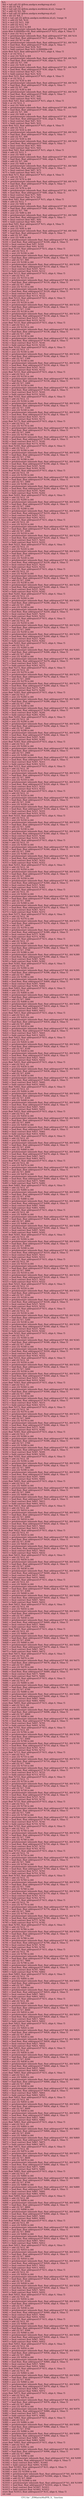 digraph "CFG for '_Z9MatrixMulPfS_S_' function" {
	label="CFG for '_Z9MatrixMulPfS_S_' function";

	Node0x490b3e0 [shape=record,color="#b70d28ff", style=filled, fillcolor="#b70d2870",label="{%3:\l  %4 = tail call i32 @llvm.amdgcn.workgroup.id.x()\l  %5 = shl i32 %4, 1\l  %6 = tail call i32 @llvm.amdgcn.workitem.id.x(), !range !4\l  %7 = add i32 %5, %6\l  %8 = tail call i32 @llvm.amdgcn.workgroup.id.y()\l  %9 = shl i32 %8, 1\l  %10 = tail call i32 @llvm.amdgcn.workitem.id.y(), !range !4\l  %11 = add i32 %9, %10\l  %12 = mul i32 %11, 100\l  %13 = add i32 %12, %7\l  %14 = zext i32 %13 to i64\l  %15 = getelementptr inbounds float, float addrspace(1)* %2, i64 %14\l  store float 0.000000e+00, float addrspace(1)* %15, align 4, !tbaa !5\l  %16 = zext i32 %12 to i64\l  %17 = getelementptr inbounds float, float addrspace(1)* %0, i64 %16\l  %18 = load float, float addrspace(1)* %17, align 4, !tbaa !5\l  %19 = zext i32 %7 to i64\l  %20 = getelementptr inbounds float, float addrspace(1)* %1, i64 %19\l  %21 = load float, float addrspace(1)* %20, align 4, !tbaa !5\l  %22 = fmul contract float %18, %21\l  %23 = fadd contract float %22, 0.000000e+00\l  store float %23, float addrspace(1)* %15, align 4, !tbaa !5\l  %24 = or i32 %12, 1\l  %25 = zext i32 %24 to i64\l  %26 = getelementptr inbounds float, float addrspace(1)* %0, i64 %25\l  %27 = load float, float addrspace(1)* %26, align 4, !tbaa !5\l  %28 = add i32 %7, 100\l  %29 = zext i32 %28 to i64\l  %30 = getelementptr inbounds float, float addrspace(1)* %1, i64 %29\l  %31 = load float, float addrspace(1)* %30, align 4, !tbaa !5\l  %32 = fmul contract float %27, %31\l  %33 = fadd contract float %23, %32\l  store float %33, float addrspace(1)* %15, align 4, !tbaa !5\l  %34 = or i32 %12, 2\l  %35 = zext i32 %34 to i64\l  %36 = getelementptr inbounds float, float addrspace(1)* %0, i64 %35\l  %37 = load float, float addrspace(1)* %36, align 4, !tbaa !5\l  %38 = add i32 %7, 200\l  %39 = zext i32 %38 to i64\l  %40 = getelementptr inbounds float, float addrspace(1)* %1, i64 %39\l  %41 = load float, float addrspace(1)* %40, align 4, !tbaa !5\l  %42 = fmul contract float %37, %41\l  %43 = fadd contract float %33, %42\l  store float %43, float addrspace(1)* %15, align 4, !tbaa !5\l  %44 = or i32 %12, 3\l  %45 = zext i32 %44 to i64\l  %46 = getelementptr inbounds float, float addrspace(1)* %0, i64 %45\l  %47 = load float, float addrspace(1)* %46, align 4, !tbaa !5\l  %48 = add i32 %7, 300\l  %49 = zext i32 %48 to i64\l  %50 = getelementptr inbounds float, float addrspace(1)* %1, i64 %49\l  %51 = load float, float addrspace(1)* %50, align 4, !tbaa !5\l  %52 = fmul contract float %47, %51\l  %53 = fadd contract float %43, %52\l  store float %53, float addrspace(1)* %15, align 4, !tbaa !5\l  %54 = add i32 %12, 4\l  %55 = zext i32 %54 to i64\l  %56 = getelementptr inbounds float, float addrspace(1)* %0, i64 %55\l  %57 = load float, float addrspace(1)* %56, align 4, !tbaa !5\l  %58 = add i32 %7, 400\l  %59 = zext i32 %58 to i64\l  %60 = getelementptr inbounds float, float addrspace(1)* %1, i64 %59\l  %61 = load float, float addrspace(1)* %60, align 4, !tbaa !5\l  %62 = fmul contract float %57, %61\l  %63 = fadd contract float %53, %62\l  store float %63, float addrspace(1)* %15, align 4, !tbaa !5\l  %64 = add i32 %12, 5\l  %65 = zext i32 %64 to i64\l  %66 = getelementptr inbounds float, float addrspace(1)* %0, i64 %65\l  %67 = load float, float addrspace(1)* %66, align 4, !tbaa !5\l  %68 = add i32 %7, 500\l  %69 = zext i32 %68 to i64\l  %70 = getelementptr inbounds float, float addrspace(1)* %1, i64 %69\l  %71 = load float, float addrspace(1)* %70, align 4, !tbaa !5\l  %72 = fmul contract float %67, %71\l  %73 = fadd contract float %63, %72\l  store float %73, float addrspace(1)* %15, align 4, !tbaa !5\l  %74 = add i32 %12, 6\l  %75 = zext i32 %74 to i64\l  %76 = getelementptr inbounds float, float addrspace(1)* %0, i64 %75\l  %77 = load float, float addrspace(1)* %76, align 4, !tbaa !5\l  %78 = add i32 %7, 600\l  %79 = zext i32 %78 to i64\l  %80 = getelementptr inbounds float, float addrspace(1)* %1, i64 %79\l  %81 = load float, float addrspace(1)* %80, align 4, !tbaa !5\l  %82 = fmul contract float %77, %81\l  %83 = fadd contract float %73, %82\l  store float %83, float addrspace(1)* %15, align 4, !tbaa !5\l  %84 = add i32 %12, 7\l  %85 = zext i32 %84 to i64\l  %86 = getelementptr inbounds float, float addrspace(1)* %0, i64 %85\l  %87 = load float, float addrspace(1)* %86, align 4, !tbaa !5\l  %88 = add i32 %7, 700\l  %89 = zext i32 %88 to i64\l  %90 = getelementptr inbounds float, float addrspace(1)* %1, i64 %89\l  %91 = load float, float addrspace(1)* %90, align 4, !tbaa !5\l  %92 = fmul contract float %87, %91\l  %93 = fadd contract float %83, %92\l  store float %93, float addrspace(1)* %15, align 4, !tbaa !5\l  %94 = add i32 %12, 8\l  %95 = zext i32 %94 to i64\l  %96 = getelementptr inbounds float, float addrspace(1)* %0, i64 %95\l  %97 = load float, float addrspace(1)* %96, align 4, !tbaa !5\l  %98 = add i32 %7, 800\l  %99 = zext i32 %98 to i64\l  %100 = getelementptr inbounds float, float addrspace(1)* %1, i64 %99\l  %101 = load float, float addrspace(1)* %100, align 4, !tbaa !5\l  %102 = fmul contract float %97, %101\l  %103 = fadd contract float %93, %102\l  store float %103, float addrspace(1)* %15, align 4, !tbaa !5\l  %104 = add i32 %12, 9\l  %105 = zext i32 %104 to i64\l  %106 = getelementptr inbounds float, float addrspace(1)* %0, i64 %105\l  %107 = load float, float addrspace(1)* %106, align 4, !tbaa !5\l  %108 = add i32 %7, 900\l  %109 = zext i32 %108 to i64\l  %110 = getelementptr inbounds float, float addrspace(1)* %1, i64 %109\l  %111 = load float, float addrspace(1)* %110, align 4, !tbaa !5\l  %112 = fmul contract float %107, %111\l  %113 = fadd contract float %103, %112\l  store float %113, float addrspace(1)* %15, align 4, !tbaa !5\l  %114 = add i32 %12, 10\l  %115 = zext i32 %114 to i64\l  %116 = getelementptr inbounds float, float addrspace(1)* %0, i64 %115\l  %117 = load float, float addrspace(1)* %116, align 4, !tbaa !5\l  %118 = add i32 %7, 1000\l  %119 = zext i32 %118 to i64\l  %120 = getelementptr inbounds float, float addrspace(1)* %1, i64 %119\l  %121 = load float, float addrspace(1)* %120, align 4, !tbaa !5\l  %122 = fmul contract float %117, %121\l  %123 = fadd contract float %113, %122\l  store float %123, float addrspace(1)* %15, align 4, !tbaa !5\l  %124 = add i32 %12, 11\l  %125 = zext i32 %124 to i64\l  %126 = getelementptr inbounds float, float addrspace(1)* %0, i64 %125\l  %127 = load float, float addrspace(1)* %126, align 4, !tbaa !5\l  %128 = add i32 %7, 1100\l  %129 = zext i32 %128 to i64\l  %130 = getelementptr inbounds float, float addrspace(1)* %1, i64 %129\l  %131 = load float, float addrspace(1)* %130, align 4, !tbaa !5\l  %132 = fmul contract float %127, %131\l  %133 = fadd contract float %123, %132\l  store float %133, float addrspace(1)* %15, align 4, !tbaa !5\l  %134 = add i32 %12, 12\l  %135 = zext i32 %134 to i64\l  %136 = getelementptr inbounds float, float addrspace(1)* %0, i64 %135\l  %137 = load float, float addrspace(1)* %136, align 4, !tbaa !5\l  %138 = add i32 %7, 1200\l  %139 = zext i32 %138 to i64\l  %140 = getelementptr inbounds float, float addrspace(1)* %1, i64 %139\l  %141 = load float, float addrspace(1)* %140, align 4, !tbaa !5\l  %142 = fmul contract float %137, %141\l  %143 = fadd contract float %133, %142\l  store float %143, float addrspace(1)* %15, align 4, !tbaa !5\l  %144 = add i32 %12, 13\l  %145 = zext i32 %144 to i64\l  %146 = getelementptr inbounds float, float addrspace(1)* %0, i64 %145\l  %147 = load float, float addrspace(1)* %146, align 4, !tbaa !5\l  %148 = add i32 %7, 1300\l  %149 = zext i32 %148 to i64\l  %150 = getelementptr inbounds float, float addrspace(1)* %1, i64 %149\l  %151 = load float, float addrspace(1)* %150, align 4, !tbaa !5\l  %152 = fmul contract float %147, %151\l  %153 = fadd contract float %143, %152\l  store float %153, float addrspace(1)* %15, align 4, !tbaa !5\l  %154 = add i32 %12, 14\l  %155 = zext i32 %154 to i64\l  %156 = getelementptr inbounds float, float addrspace(1)* %0, i64 %155\l  %157 = load float, float addrspace(1)* %156, align 4, !tbaa !5\l  %158 = add i32 %7, 1400\l  %159 = zext i32 %158 to i64\l  %160 = getelementptr inbounds float, float addrspace(1)* %1, i64 %159\l  %161 = load float, float addrspace(1)* %160, align 4, !tbaa !5\l  %162 = fmul contract float %157, %161\l  %163 = fadd contract float %153, %162\l  store float %163, float addrspace(1)* %15, align 4, !tbaa !5\l  %164 = add i32 %12, 15\l  %165 = zext i32 %164 to i64\l  %166 = getelementptr inbounds float, float addrspace(1)* %0, i64 %165\l  %167 = load float, float addrspace(1)* %166, align 4, !tbaa !5\l  %168 = add i32 %7, 1500\l  %169 = zext i32 %168 to i64\l  %170 = getelementptr inbounds float, float addrspace(1)* %1, i64 %169\l  %171 = load float, float addrspace(1)* %170, align 4, !tbaa !5\l  %172 = fmul contract float %167, %171\l  %173 = fadd contract float %163, %172\l  store float %173, float addrspace(1)* %15, align 4, !tbaa !5\l  %174 = add i32 %12, 16\l  %175 = zext i32 %174 to i64\l  %176 = getelementptr inbounds float, float addrspace(1)* %0, i64 %175\l  %177 = load float, float addrspace(1)* %176, align 4, !tbaa !5\l  %178 = add i32 %7, 1600\l  %179 = zext i32 %178 to i64\l  %180 = getelementptr inbounds float, float addrspace(1)* %1, i64 %179\l  %181 = load float, float addrspace(1)* %180, align 4, !tbaa !5\l  %182 = fmul contract float %177, %181\l  %183 = fadd contract float %173, %182\l  store float %183, float addrspace(1)* %15, align 4, !tbaa !5\l  %184 = add i32 %12, 17\l  %185 = zext i32 %184 to i64\l  %186 = getelementptr inbounds float, float addrspace(1)* %0, i64 %185\l  %187 = load float, float addrspace(1)* %186, align 4, !tbaa !5\l  %188 = add i32 %7, 1700\l  %189 = zext i32 %188 to i64\l  %190 = getelementptr inbounds float, float addrspace(1)* %1, i64 %189\l  %191 = load float, float addrspace(1)* %190, align 4, !tbaa !5\l  %192 = fmul contract float %187, %191\l  %193 = fadd contract float %183, %192\l  store float %193, float addrspace(1)* %15, align 4, !tbaa !5\l  %194 = add i32 %12, 18\l  %195 = zext i32 %194 to i64\l  %196 = getelementptr inbounds float, float addrspace(1)* %0, i64 %195\l  %197 = load float, float addrspace(1)* %196, align 4, !tbaa !5\l  %198 = add i32 %7, 1800\l  %199 = zext i32 %198 to i64\l  %200 = getelementptr inbounds float, float addrspace(1)* %1, i64 %199\l  %201 = load float, float addrspace(1)* %200, align 4, !tbaa !5\l  %202 = fmul contract float %197, %201\l  %203 = fadd contract float %193, %202\l  store float %203, float addrspace(1)* %15, align 4, !tbaa !5\l  %204 = add i32 %12, 19\l  %205 = zext i32 %204 to i64\l  %206 = getelementptr inbounds float, float addrspace(1)* %0, i64 %205\l  %207 = load float, float addrspace(1)* %206, align 4, !tbaa !5\l  %208 = add i32 %7, 1900\l  %209 = zext i32 %208 to i64\l  %210 = getelementptr inbounds float, float addrspace(1)* %1, i64 %209\l  %211 = load float, float addrspace(1)* %210, align 4, !tbaa !5\l  %212 = fmul contract float %207, %211\l  %213 = fadd contract float %203, %212\l  store float %213, float addrspace(1)* %15, align 4, !tbaa !5\l  %214 = add i32 %12, 20\l  %215 = zext i32 %214 to i64\l  %216 = getelementptr inbounds float, float addrspace(1)* %0, i64 %215\l  %217 = load float, float addrspace(1)* %216, align 4, !tbaa !5\l  %218 = add i32 %7, 2000\l  %219 = zext i32 %218 to i64\l  %220 = getelementptr inbounds float, float addrspace(1)* %1, i64 %219\l  %221 = load float, float addrspace(1)* %220, align 4, !tbaa !5\l  %222 = fmul contract float %217, %221\l  %223 = fadd contract float %213, %222\l  store float %223, float addrspace(1)* %15, align 4, !tbaa !5\l  %224 = add i32 %12, 21\l  %225 = zext i32 %224 to i64\l  %226 = getelementptr inbounds float, float addrspace(1)* %0, i64 %225\l  %227 = load float, float addrspace(1)* %226, align 4, !tbaa !5\l  %228 = add i32 %7, 2100\l  %229 = zext i32 %228 to i64\l  %230 = getelementptr inbounds float, float addrspace(1)* %1, i64 %229\l  %231 = load float, float addrspace(1)* %230, align 4, !tbaa !5\l  %232 = fmul contract float %227, %231\l  %233 = fadd contract float %223, %232\l  store float %233, float addrspace(1)* %15, align 4, !tbaa !5\l  %234 = add i32 %12, 22\l  %235 = zext i32 %234 to i64\l  %236 = getelementptr inbounds float, float addrspace(1)* %0, i64 %235\l  %237 = load float, float addrspace(1)* %236, align 4, !tbaa !5\l  %238 = add i32 %7, 2200\l  %239 = zext i32 %238 to i64\l  %240 = getelementptr inbounds float, float addrspace(1)* %1, i64 %239\l  %241 = load float, float addrspace(1)* %240, align 4, !tbaa !5\l  %242 = fmul contract float %237, %241\l  %243 = fadd contract float %233, %242\l  store float %243, float addrspace(1)* %15, align 4, !tbaa !5\l  %244 = add i32 %12, 23\l  %245 = zext i32 %244 to i64\l  %246 = getelementptr inbounds float, float addrspace(1)* %0, i64 %245\l  %247 = load float, float addrspace(1)* %246, align 4, !tbaa !5\l  %248 = add i32 %7, 2300\l  %249 = zext i32 %248 to i64\l  %250 = getelementptr inbounds float, float addrspace(1)* %1, i64 %249\l  %251 = load float, float addrspace(1)* %250, align 4, !tbaa !5\l  %252 = fmul contract float %247, %251\l  %253 = fadd contract float %243, %252\l  store float %253, float addrspace(1)* %15, align 4, !tbaa !5\l  %254 = add i32 %12, 24\l  %255 = zext i32 %254 to i64\l  %256 = getelementptr inbounds float, float addrspace(1)* %0, i64 %255\l  %257 = load float, float addrspace(1)* %256, align 4, !tbaa !5\l  %258 = add i32 %7, 2400\l  %259 = zext i32 %258 to i64\l  %260 = getelementptr inbounds float, float addrspace(1)* %1, i64 %259\l  %261 = load float, float addrspace(1)* %260, align 4, !tbaa !5\l  %262 = fmul contract float %257, %261\l  %263 = fadd contract float %253, %262\l  store float %263, float addrspace(1)* %15, align 4, !tbaa !5\l  %264 = add i32 %12, 25\l  %265 = zext i32 %264 to i64\l  %266 = getelementptr inbounds float, float addrspace(1)* %0, i64 %265\l  %267 = load float, float addrspace(1)* %266, align 4, !tbaa !5\l  %268 = add i32 %7, 2500\l  %269 = zext i32 %268 to i64\l  %270 = getelementptr inbounds float, float addrspace(1)* %1, i64 %269\l  %271 = load float, float addrspace(1)* %270, align 4, !tbaa !5\l  %272 = fmul contract float %267, %271\l  %273 = fadd contract float %263, %272\l  store float %273, float addrspace(1)* %15, align 4, !tbaa !5\l  %274 = add i32 %12, 26\l  %275 = zext i32 %274 to i64\l  %276 = getelementptr inbounds float, float addrspace(1)* %0, i64 %275\l  %277 = load float, float addrspace(1)* %276, align 4, !tbaa !5\l  %278 = add i32 %7, 2600\l  %279 = zext i32 %278 to i64\l  %280 = getelementptr inbounds float, float addrspace(1)* %1, i64 %279\l  %281 = load float, float addrspace(1)* %280, align 4, !tbaa !5\l  %282 = fmul contract float %277, %281\l  %283 = fadd contract float %273, %282\l  store float %283, float addrspace(1)* %15, align 4, !tbaa !5\l  %284 = add i32 %12, 27\l  %285 = zext i32 %284 to i64\l  %286 = getelementptr inbounds float, float addrspace(1)* %0, i64 %285\l  %287 = load float, float addrspace(1)* %286, align 4, !tbaa !5\l  %288 = add i32 %7, 2700\l  %289 = zext i32 %288 to i64\l  %290 = getelementptr inbounds float, float addrspace(1)* %1, i64 %289\l  %291 = load float, float addrspace(1)* %290, align 4, !tbaa !5\l  %292 = fmul contract float %287, %291\l  %293 = fadd contract float %283, %292\l  store float %293, float addrspace(1)* %15, align 4, !tbaa !5\l  %294 = add i32 %12, 28\l  %295 = zext i32 %294 to i64\l  %296 = getelementptr inbounds float, float addrspace(1)* %0, i64 %295\l  %297 = load float, float addrspace(1)* %296, align 4, !tbaa !5\l  %298 = add i32 %7, 2800\l  %299 = zext i32 %298 to i64\l  %300 = getelementptr inbounds float, float addrspace(1)* %1, i64 %299\l  %301 = load float, float addrspace(1)* %300, align 4, !tbaa !5\l  %302 = fmul contract float %297, %301\l  %303 = fadd contract float %293, %302\l  store float %303, float addrspace(1)* %15, align 4, !tbaa !5\l  %304 = add i32 %12, 29\l  %305 = zext i32 %304 to i64\l  %306 = getelementptr inbounds float, float addrspace(1)* %0, i64 %305\l  %307 = load float, float addrspace(1)* %306, align 4, !tbaa !5\l  %308 = add i32 %7, 2900\l  %309 = zext i32 %308 to i64\l  %310 = getelementptr inbounds float, float addrspace(1)* %1, i64 %309\l  %311 = load float, float addrspace(1)* %310, align 4, !tbaa !5\l  %312 = fmul contract float %307, %311\l  %313 = fadd contract float %303, %312\l  store float %313, float addrspace(1)* %15, align 4, !tbaa !5\l  %314 = add i32 %12, 30\l  %315 = zext i32 %314 to i64\l  %316 = getelementptr inbounds float, float addrspace(1)* %0, i64 %315\l  %317 = load float, float addrspace(1)* %316, align 4, !tbaa !5\l  %318 = add i32 %7, 3000\l  %319 = zext i32 %318 to i64\l  %320 = getelementptr inbounds float, float addrspace(1)* %1, i64 %319\l  %321 = load float, float addrspace(1)* %320, align 4, !tbaa !5\l  %322 = fmul contract float %317, %321\l  %323 = fadd contract float %313, %322\l  store float %323, float addrspace(1)* %15, align 4, !tbaa !5\l  %324 = add i32 %12, 31\l  %325 = zext i32 %324 to i64\l  %326 = getelementptr inbounds float, float addrspace(1)* %0, i64 %325\l  %327 = load float, float addrspace(1)* %326, align 4, !tbaa !5\l  %328 = add i32 %7, 3100\l  %329 = zext i32 %328 to i64\l  %330 = getelementptr inbounds float, float addrspace(1)* %1, i64 %329\l  %331 = load float, float addrspace(1)* %330, align 4, !tbaa !5\l  %332 = fmul contract float %327, %331\l  %333 = fadd contract float %323, %332\l  store float %333, float addrspace(1)* %15, align 4, !tbaa !5\l  %334 = add i32 %12, 32\l  %335 = zext i32 %334 to i64\l  %336 = getelementptr inbounds float, float addrspace(1)* %0, i64 %335\l  %337 = load float, float addrspace(1)* %336, align 4, !tbaa !5\l  %338 = add i32 %7, 3200\l  %339 = zext i32 %338 to i64\l  %340 = getelementptr inbounds float, float addrspace(1)* %1, i64 %339\l  %341 = load float, float addrspace(1)* %340, align 4, !tbaa !5\l  %342 = fmul contract float %337, %341\l  %343 = fadd contract float %333, %342\l  store float %343, float addrspace(1)* %15, align 4, !tbaa !5\l  %344 = add i32 %12, 33\l  %345 = zext i32 %344 to i64\l  %346 = getelementptr inbounds float, float addrspace(1)* %0, i64 %345\l  %347 = load float, float addrspace(1)* %346, align 4, !tbaa !5\l  %348 = add i32 %7, 3300\l  %349 = zext i32 %348 to i64\l  %350 = getelementptr inbounds float, float addrspace(1)* %1, i64 %349\l  %351 = load float, float addrspace(1)* %350, align 4, !tbaa !5\l  %352 = fmul contract float %347, %351\l  %353 = fadd contract float %343, %352\l  store float %353, float addrspace(1)* %15, align 4, !tbaa !5\l  %354 = add i32 %12, 34\l  %355 = zext i32 %354 to i64\l  %356 = getelementptr inbounds float, float addrspace(1)* %0, i64 %355\l  %357 = load float, float addrspace(1)* %356, align 4, !tbaa !5\l  %358 = add i32 %7, 3400\l  %359 = zext i32 %358 to i64\l  %360 = getelementptr inbounds float, float addrspace(1)* %1, i64 %359\l  %361 = load float, float addrspace(1)* %360, align 4, !tbaa !5\l  %362 = fmul contract float %357, %361\l  %363 = fadd contract float %353, %362\l  store float %363, float addrspace(1)* %15, align 4, !tbaa !5\l  %364 = add i32 %12, 35\l  %365 = zext i32 %364 to i64\l  %366 = getelementptr inbounds float, float addrspace(1)* %0, i64 %365\l  %367 = load float, float addrspace(1)* %366, align 4, !tbaa !5\l  %368 = add i32 %7, 3500\l  %369 = zext i32 %368 to i64\l  %370 = getelementptr inbounds float, float addrspace(1)* %1, i64 %369\l  %371 = load float, float addrspace(1)* %370, align 4, !tbaa !5\l  %372 = fmul contract float %367, %371\l  %373 = fadd contract float %363, %372\l  store float %373, float addrspace(1)* %15, align 4, !tbaa !5\l  %374 = add i32 %12, 36\l  %375 = zext i32 %374 to i64\l  %376 = getelementptr inbounds float, float addrspace(1)* %0, i64 %375\l  %377 = load float, float addrspace(1)* %376, align 4, !tbaa !5\l  %378 = add i32 %7, 3600\l  %379 = zext i32 %378 to i64\l  %380 = getelementptr inbounds float, float addrspace(1)* %1, i64 %379\l  %381 = load float, float addrspace(1)* %380, align 4, !tbaa !5\l  %382 = fmul contract float %377, %381\l  %383 = fadd contract float %373, %382\l  store float %383, float addrspace(1)* %15, align 4, !tbaa !5\l  %384 = add i32 %12, 37\l  %385 = zext i32 %384 to i64\l  %386 = getelementptr inbounds float, float addrspace(1)* %0, i64 %385\l  %387 = load float, float addrspace(1)* %386, align 4, !tbaa !5\l  %388 = add i32 %7, 3700\l  %389 = zext i32 %388 to i64\l  %390 = getelementptr inbounds float, float addrspace(1)* %1, i64 %389\l  %391 = load float, float addrspace(1)* %390, align 4, !tbaa !5\l  %392 = fmul contract float %387, %391\l  %393 = fadd contract float %383, %392\l  store float %393, float addrspace(1)* %15, align 4, !tbaa !5\l  %394 = add i32 %12, 38\l  %395 = zext i32 %394 to i64\l  %396 = getelementptr inbounds float, float addrspace(1)* %0, i64 %395\l  %397 = load float, float addrspace(1)* %396, align 4, !tbaa !5\l  %398 = add i32 %7, 3800\l  %399 = zext i32 %398 to i64\l  %400 = getelementptr inbounds float, float addrspace(1)* %1, i64 %399\l  %401 = load float, float addrspace(1)* %400, align 4, !tbaa !5\l  %402 = fmul contract float %397, %401\l  %403 = fadd contract float %393, %402\l  store float %403, float addrspace(1)* %15, align 4, !tbaa !5\l  %404 = add i32 %12, 39\l  %405 = zext i32 %404 to i64\l  %406 = getelementptr inbounds float, float addrspace(1)* %0, i64 %405\l  %407 = load float, float addrspace(1)* %406, align 4, !tbaa !5\l  %408 = add i32 %7, 3900\l  %409 = zext i32 %408 to i64\l  %410 = getelementptr inbounds float, float addrspace(1)* %1, i64 %409\l  %411 = load float, float addrspace(1)* %410, align 4, !tbaa !5\l  %412 = fmul contract float %407, %411\l  %413 = fadd contract float %403, %412\l  store float %413, float addrspace(1)* %15, align 4, !tbaa !5\l  %414 = add i32 %12, 40\l  %415 = zext i32 %414 to i64\l  %416 = getelementptr inbounds float, float addrspace(1)* %0, i64 %415\l  %417 = load float, float addrspace(1)* %416, align 4, !tbaa !5\l  %418 = add i32 %7, 4000\l  %419 = zext i32 %418 to i64\l  %420 = getelementptr inbounds float, float addrspace(1)* %1, i64 %419\l  %421 = load float, float addrspace(1)* %420, align 4, !tbaa !5\l  %422 = fmul contract float %417, %421\l  %423 = fadd contract float %413, %422\l  store float %423, float addrspace(1)* %15, align 4, !tbaa !5\l  %424 = add i32 %12, 41\l  %425 = zext i32 %424 to i64\l  %426 = getelementptr inbounds float, float addrspace(1)* %0, i64 %425\l  %427 = load float, float addrspace(1)* %426, align 4, !tbaa !5\l  %428 = add i32 %7, 4100\l  %429 = zext i32 %428 to i64\l  %430 = getelementptr inbounds float, float addrspace(1)* %1, i64 %429\l  %431 = load float, float addrspace(1)* %430, align 4, !tbaa !5\l  %432 = fmul contract float %427, %431\l  %433 = fadd contract float %423, %432\l  store float %433, float addrspace(1)* %15, align 4, !tbaa !5\l  %434 = add i32 %12, 42\l  %435 = zext i32 %434 to i64\l  %436 = getelementptr inbounds float, float addrspace(1)* %0, i64 %435\l  %437 = load float, float addrspace(1)* %436, align 4, !tbaa !5\l  %438 = add i32 %7, 4200\l  %439 = zext i32 %438 to i64\l  %440 = getelementptr inbounds float, float addrspace(1)* %1, i64 %439\l  %441 = load float, float addrspace(1)* %440, align 4, !tbaa !5\l  %442 = fmul contract float %437, %441\l  %443 = fadd contract float %433, %442\l  store float %443, float addrspace(1)* %15, align 4, !tbaa !5\l  %444 = add i32 %12, 43\l  %445 = zext i32 %444 to i64\l  %446 = getelementptr inbounds float, float addrspace(1)* %0, i64 %445\l  %447 = load float, float addrspace(1)* %446, align 4, !tbaa !5\l  %448 = add i32 %7, 4300\l  %449 = zext i32 %448 to i64\l  %450 = getelementptr inbounds float, float addrspace(1)* %1, i64 %449\l  %451 = load float, float addrspace(1)* %450, align 4, !tbaa !5\l  %452 = fmul contract float %447, %451\l  %453 = fadd contract float %443, %452\l  store float %453, float addrspace(1)* %15, align 4, !tbaa !5\l  %454 = add i32 %12, 44\l  %455 = zext i32 %454 to i64\l  %456 = getelementptr inbounds float, float addrspace(1)* %0, i64 %455\l  %457 = load float, float addrspace(1)* %456, align 4, !tbaa !5\l  %458 = add i32 %7, 4400\l  %459 = zext i32 %458 to i64\l  %460 = getelementptr inbounds float, float addrspace(1)* %1, i64 %459\l  %461 = load float, float addrspace(1)* %460, align 4, !tbaa !5\l  %462 = fmul contract float %457, %461\l  %463 = fadd contract float %453, %462\l  store float %463, float addrspace(1)* %15, align 4, !tbaa !5\l  %464 = add i32 %12, 45\l  %465 = zext i32 %464 to i64\l  %466 = getelementptr inbounds float, float addrspace(1)* %0, i64 %465\l  %467 = load float, float addrspace(1)* %466, align 4, !tbaa !5\l  %468 = add i32 %7, 4500\l  %469 = zext i32 %468 to i64\l  %470 = getelementptr inbounds float, float addrspace(1)* %1, i64 %469\l  %471 = load float, float addrspace(1)* %470, align 4, !tbaa !5\l  %472 = fmul contract float %467, %471\l  %473 = fadd contract float %463, %472\l  store float %473, float addrspace(1)* %15, align 4, !tbaa !5\l  %474 = add i32 %12, 46\l  %475 = zext i32 %474 to i64\l  %476 = getelementptr inbounds float, float addrspace(1)* %0, i64 %475\l  %477 = load float, float addrspace(1)* %476, align 4, !tbaa !5\l  %478 = add i32 %7, 4600\l  %479 = zext i32 %478 to i64\l  %480 = getelementptr inbounds float, float addrspace(1)* %1, i64 %479\l  %481 = load float, float addrspace(1)* %480, align 4, !tbaa !5\l  %482 = fmul contract float %477, %481\l  %483 = fadd contract float %473, %482\l  store float %483, float addrspace(1)* %15, align 4, !tbaa !5\l  %484 = add i32 %12, 47\l  %485 = zext i32 %484 to i64\l  %486 = getelementptr inbounds float, float addrspace(1)* %0, i64 %485\l  %487 = load float, float addrspace(1)* %486, align 4, !tbaa !5\l  %488 = add i32 %7, 4700\l  %489 = zext i32 %488 to i64\l  %490 = getelementptr inbounds float, float addrspace(1)* %1, i64 %489\l  %491 = load float, float addrspace(1)* %490, align 4, !tbaa !5\l  %492 = fmul contract float %487, %491\l  %493 = fadd contract float %483, %492\l  store float %493, float addrspace(1)* %15, align 4, !tbaa !5\l  %494 = add i32 %12, 48\l  %495 = zext i32 %494 to i64\l  %496 = getelementptr inbounds float, float addrspace(1)* %0, i64 %495\l  %497 = load float, float addrspace(1)* %496, align 4, !tbaa !5\l  %498 = add i32 %7, 4800\l  %499 = zext i32 %498 to i64\l  %500 = getelementptr inbounds float, float addrspace(1)* %1, i64 %499\l  %501 = load float, float addrspace(1)* %500, align 4, !tbaa !5\l  %502 = fmul contract float %497, %501\l  %503 = fadd contract float %493, %502\l  store float %503, float addrspace(1)* %15, align 4, !tbaa !5\l  %504 = add i32 %12, 49\l  %505 = zext i32 %504 to i64\l  %506 = getelementptr inbounds float, float addrspace(1)* %0, i64 %505\l  %507 = load float, float addrspace(1)* %506, align 4, !tbaa !5\l  %508 = add i32 %7, 4900\l  %509 = zext i32 %508 to i64\l  %510 = getelementptr inbounds float, float addrspace(1)* %1, i64 %509\l  %511 = load float, float addrspace(1)* %510, align 4, !tbaa !5\l  %512 = fmul contract float %507, %511\l  %513 = fadd contract float %503, %512\l  store float %513, float addrspace(1)* %15, align 4, !tbaa !5\l  %514 = add i32 %12, 50\l  %515 = zext i32 %514 to i64\l  %516 = getelementptr inbounds float, float addrspace(1)* %0, i64 %515\l  %517 = load float, float addrspace(1)* %516, align 4, !tbaa !5\l  %518 = add i32 %7, 5000\l  %519 = zext i32 %518 to i64\l  %520 = getelementptr inbounds float, float addrspace(1)* %1, i64 %519\l  %521 = load float, float addrspace(1)* %520, align 4, !tbaa !5\l  %522 = fmul contract float %517, %521\l  %523 = fadd contract float %513, %522\l  store float %523, float addrspace(1)* %15, align 4, !tbaa !5\l  %524 = add i32 %12, 51\l  %525 = zext i32 %524 to i64\l  %526 = getelementptr inbounds float, float addrspace(1)* %0, i64 %525\l  %527 = load float, float addrspace(1)* %526, align 4, !tbaa !5\l  %528 = add i32 %7, 5100\l  %529 = zext i32 %528 to i64\l  %530 = getelementptr inbounds float, float addrspace(1)* %1, i64 %529\l  %531 = load float, float addrspace(1)* %530, align 4, !tbaa !5\l  %532 = fmul contract float %527, %531\l  %533 = fadd contract float %523, %532\l  store float %533, float addrspace(1)* %15, align 4, !tbaa !5\l  %534 = add i32 %12, 52\l  %535 = zext i32 %534 to i64\l  %536 = getelementptr inbounds float, float addrspace(1)* %0, i64 %535\l  %537 = load float, float addrspace(1)* %536, align 4, !tbaa !5\l  %538 = add i32 %7, 5200\l  %539 = zext i32 %538 to i64\l  %540 = getelementptr inbounds float, float addrspace(1)* %1, i64 %539\l  %541 = load float, float addrspace(1)* %540, align 4, !tbaa !5\l  %542 = fmul contract float %537, %541\l  %543 = fadd contract float %533, %542\l  store float %543, float addrspace(1)* %15, align 4, !tbaa !5\l  %544 = add i32 %12, 53\l  %545 = zext i32 %544 to i64\l  %546 = getelementptr inbounds float, float addrspace(1)* %0, i64 %545\l  %547 = load float, float addrspace(1)* %546, align 4, !tbaa !5\l  %548 = add i32 %7, 5300\l  %549 = zext i32 %548 to i64\l  %550 = getelementptr inbounds float, float addrspace(1)* %1, i64 %549\l  %551 = load float, float addrspace(1)* %550, align 4, !tbaa !5\l  %552 = fmul contract float %547, %551\l  %553 = fadd contract float %543, %552\l  store float %553, float addrspace(1)* %15, align 4, !tbaa !5\l  %554 = add i32 %12, 54\l  %555 = zext i32 %554 to i64\l  %556 = getelementptr inbounds float, float addrspace(1)* %0, i64 %555\l  %557 = load float, float addrspace(1)* %556, align 4, !tbaa !5\l  %558 = add i32 %7, 5400\l  %559 = zext i32 %558 to i64\l  %560 = getelementptr inbounds float, float addrspace(1)* %1, i64 %559\l  %561 = load float, float addrspace(1)* %560, align 4, !tbaa !5\l  %562 = fmul contract float %557, %561\l  %563 = fadd contract float %553, %562\l  store float %563, float addrspace(1)* %15, align 4, !tbaa !5\l  %564 = add i32 %12, 55\l  %565 = zext i32 %564 to i64\l  %566 = getelementptr inbounds float, float addrspace(1)* %0, i64 %565\l  %567 = load float, float addrspace(1)* %566, align 4, !tbaa !5\l  %568 = add i32 %7, 5500\l  %569 = zext i32 %568 to i64\l  %570 = getelementptr inbounds float, float addrspace(1)* %1, i64 %569\l  %571 = load float, float addrspace(1)* %570, align 4, !tbaa !5\l  %572 = fmul contract float %567, %571\l  %573 = fadd contract float %563, %572\l  store float %573, float addrspace(1)* %15, align 4, !tbaa !5\l  %574 = add i32 %12, 56\l  %575 = zext i32 %574 to i64\l  %576 = getelementptr inbounds float, float addrspace(1)* %0, i64 %575\l  %577 = load float, float addrspace(1)* %576, align 4, !tbaa !5\l  %578 = add i32 %7, 5600\l  %579 = zext i32 %578 to i64\l  %580 = getelementptr inbounds float, float addrspace(1)* %1, i64 %579\l  %581 = load float, float addrspace(1)* %580, align 4, !tbaa !5\l  %582 = fmul contract float %577, %581\l  %583 = fadd contract float %573, %582\l  store float %583, float addrspace(1)* %15, align 4, !tbaa !5\l  %584 = add i32 %12, 57\l  %585 = zext i32 %584 to i64\l  %586 = getelementptr inbounds float, float addrspace(1)* %0, i64 %585\l  %587 = load float, float addrspace(1)* %586, align 4, !tbaa !5\l  %588 = add i32 %7, 5700\l  %589 = zext i32 %588 to i64\l  %590 = getelementptr inbounds float, float addrspace(1)* %1, i64 %589\l  %591 = load float, float addrspace(1)* %590, align 4, !tbaa !5\l  %592 = fmul contract float %587, %591\l  %593 = fadd contract float %583, %592\l  store float %593, float addrspace(1)* %15, align 4, !tbaa !5\l  %594 = add i32 %12, 58\l  %595 = zext i32 %594 to i64\l  %596 = getelementptr inbounds float, float addrspace(1)* %0, i64 %595\l  %597 = load float, float addrspace(1)* %596, align 4, !tbaa !5\l  %598 = add i32 %7, 5800\l  %599 = zext i32 %598 to i64\l  %600 = getelementptr inbounds float, float addrspace(1)* %1, i64 %599\l  %601 = load float, float addrspace(1)* %600, align 4, !tbaa !5\l  %602 = fmul contract float %597, %601\l  %603 = fadd contract float %593, %602\l  store float %603, float addrspace(1)* %15, align 4, !tbaa !5\l  %604 = add i32 %12, 59\l  %605 = zext i32 %604 to i64\l  %606 = getelementptr inbounds float, float addrspace(1)* %0, i64 %605\l  %607 = load float, float addrspace(1)* %606, align 4, !tbaa !5\l  %608 = add i32 %7, 5900\l  %609 = zext i32 %608 to i64\l  %610 = getelementptr inbounds float, float addrspace(1)* %1, i64 %609\l  %611 = load float, float addrspace(1)* %610, align 4, !tbaa !5\l  %612 = fmul contract float %607, %611\l  %613 = fadd contract float %603, %612\l  store float %613, float addrspace(1)* %15, align 4, !tbaa !5\l  %614 = add i32 %12, 60\l  %615 = zext i32 %614 to i64\l  %616 = getelementptr inbounds float, float addrspace(1)* %0, i64 %615\l  %617 = load float, float addrspace(1)* %616, align 4, !tbaa !5\l  %618 = add i32 %7, 6000\l  %619 = zext i32 %618 to i64\l  %620 = getelementptr inbounds float, float addrspace(1)* %1, i64 %619\l  %621 = load float, float addrspace(1)* %620, align 4, !tbaa !5\l  %622 = fmul contract float %617, %621\l  %623 = fadd contract float %613, %622\l  store float %623, float addrspace(1)* %15, align 4, !tbaa !5\l  %624 = add i32 %12, 61\l  %625 = zext i32 %624 to i64\l  %626 = getelementptr inbounds float, float addrspace(1)* %0, i64 %625\l  %627 = load float, float addrspace(1)* %626, align 4, !tbaa !5\l  %628 = add i32 %7, 6100\l  %629 = zext i32 %628 to i64\l  %630 = getelementptr inbounds float, float addrspace(1)* %1, i64 %629\l  %631 = load float, float addrspace(1)* %630, align 4, !tbaa !5\l  %632 = fmul contract float %627, %631\l  %633 = fadd contract float %623, %632\l  store float %633, float addrspace(1)* %15, align 4, !tbaa !5\l  %634 = add i32 %12, 62\l  %635 = zext i32 %634 to i64\l  %636 = getelementptr inbounds float, float addrspace(1)* %0, i64 %635\l  %637 = load float, float addrspace(1)* %636, align 4, !tbaa !5\l  %638 = add i32 %7, 6200\l  %639 = zext i32 %638 to i64\l  %640 = getelementptr inbounds float, float addrspace(1)* %1, i64 %639\l  %641 = load float, float addrspace(1)* %640, align 4, !tbaa !5\l  %642 = fmul contract float %637, %641\l  %643 = fadd contract float %633, %642\l  store float %643, float addrspace(1)* %15, align 4, !tbaa !5\l  %644 = add i32 %12, 63\l  %645 = zext i32 %644 to i64\l  %646 = getelementptr inbounds float, float addrspace(1)* %0, i64 %645\l  %647 = load float, float addrspace(1)* %646, align 4, !tbaa !5\l  %648 = add i32 %7, 6300\l  %649 = zext i32 %648 to i64\l  %650 = getelementptr inbounds float, float addrspace(1)* %1, i64 %649\l  %651 = load float, float addrspace(1)* %650, align 4, !tbaa !5\l  %652 = fmul contract float %647, %651\l  %653 = fadd contract float %643, %652\l  store float %653, float addrspace(1)* %15, align 4, !tbaa !5\l  %654 = add i32 %12, 64\l  %655 = zext i32 %654 to i64\l  %656 = getelementptr inbounds float, float addrspace(1)* %0, i64 %655\l  %657 = load float, float addrspace(1)* %656, align 4, !tbaa !5\l  %658 = add i32 %7, 6400\l  %659 = zext i32 %658 to i64\l  %660 = getelementptr inbounds float, float addrspace(1)* %1, i64 %659\l  %661 = load float, float addrspace(1)* %660, align 4, !tbaa !5\l  %662 = fmul contract float %657, %661\l  %663 = fadd contract float %653, %662\l  store float %663, float addrspace(1)* %15, align 4, !tbaa !5\l  %664 = add i32 %12, 65\l  %665 = zext i32 %664 to i64\l  %666 = getelementptr inbounds float, float addrspace(1)* %0, i64 %665\l  %667 = load float, float addrspace(1)* %666, align 4, !tbaa !5\l  %668 = add i32 %7, 6500\l  %669 = zext i32 %668 to i64\l  %670 = getelementptr inbounds float, float addrspace(1)* %1, i64 %669\l  %671 = load float, float addrspace(1)* %670, align 4, !tbaa !5\l  %672 = fmul contract float %667, %671\l  %673 = fadd contract float %663, %672\l  store float %673, float addrspace(1)* %15, align 4, !tbaa !5\l  %674 = add i32 %12, 66\l  %675 = zext i32 %674 to i64\l  %676 = getelementptr inbounds float, float addrspace(1)* %0, i64 %675\l  %677 = load float, float addrspace(1)* %676, align 4, !tbaa !5\l  %678 = add i32 %7, 6600\l  %679 = zext i32 %678 to i64\l  %680 = getelementptr inbounds float, float addrspace(1)* %1, i64 %679\l  %681 = load float, float addrspace(1)* %680, align 4, !tbaa !5\l  %682 = fmul contract float %677, %681\l  %683 = fadd contract float %673, %682\l  store float %683, float addrspace(1)* %15, align 4, !tbaa !5\l  %684 = add i32 %12, 67\l  %685 = zext i32 %684 to i64\l  %686 = getelementptr inbounds float, float addrspace(1)* %0, i64 %685\l  %687 = load float, float addrspace(1)* %686, align 4, !tbaa !5\l  %688 = add i32 %7, 6700\l  %689 = zext i32 %688 to i64\l  %690 = getelementptr inbounds float, float addrspace(1)* %1, i64 %689\l  %691 = load float, float addrspace(1)* %690, align 4, !tbaa !5\l  %692 = fmul contract float %687, %691\l  %693 = fadd contract float %683, %692\l  store float %693, float addrspace(1)* %15, align 4, !tbaa !5\l  %694 = add i32 %12, 68\l  %695 = zext i32 %694 to i64\l  %696 = getelementptr inbounds float, float addrspace(1)* %0, i64 %695\l  %697 = load float, float addrspace(1)* %696, align 4, !tbaa !5\l  %698 = add i32 %7, 6800\l  %699 = zext i32 %698 to i64\l  %700 = getelementptr inbounds float, float addrspace(1)* %1, i64 %699\l  %701 = load float, float addrspace(1)* %700, align 4, !tbaa !5\l  %702 = fmul contract float %697, %701\l  %703 = fadd contract float %693, %702\l  store float %703, float addrspace(1)* %15, align 4, !tbaa !5\l  %704 = add i32 %12, 69\l  %705 = zext i32 %704 to i64\l  %706 = getelementptr inbounds float, float addrspace(1)* %0, i64 %705\l  %707 = load float, float addrspace(1)* %706, align 4, !tbaa !5\l  %708 = add i32 %7, 6900\l  %709 = zext i32 %708 to i64\l  %710 = getelementptr inbounds float, float addrspace(1)* %1, i64 %709\l  %711 = load float, float addrspace(1)* %710, align 4, !tbaa !5\l  %712 = fmul contract float %707, %711\l  %713 = fadd contract float %703, %712\l  store float %713, float addrspace(1)* %15, align 4, !tbaa !5\l  %714 = add i32 %12, 70\l  %715 = zext i32 %714 to i64\l  %716 = getelementptr inbounds float, float addrspace(1)* %0, i64 %715\l  %717 = load float, float addrspace(1)* %716, align 4, !tbaa !5\l  %718 = add i32 %7, 7000\l  %719 = zext i32 %718 to i64\l  %720 = getelementptr inbounds float, float addrspace(1)* %1, i64 %719\l  %721 = load float, float addrspace(1)* %720, align 4, !tbaa !5\l  %722 = fmul contract float %717, %721\l  %723 = fadd contract float %713, %722\l  store float %723, float addrspace(1)* %15, align 4, !tbaa !5\l  %724 = add i32 %12, 71\l  %725 = zext i32 %724 to i64\l  %726 = getelementptr inbounds float, float addrspace(1)* %0, i64 %725\l  %727 = load float, float addrspace(1)* %726, align 4, !tbaa !5\l  %728 = add i32 %7, 7100\l  %729 = zext i32 %728 to i64\l  %730 = getelementptr inbounds float, float addrspace(1)* %1, i64 %729\l  %731 = load float, float addrspace(1)* %730, align 4, !tbaa !5\l  %732 = fmul contract float %727, %731\l  %733 = fadd contract float %723, %732\l  store float %733, float addrspace(1)* %15, align 4, !tbaa !5\l  %734 = add i32 %12, 72\l  %735 = zext i32 %734 to i64\l  %736 = getelementptr inbounds float, float addrspace(1)* %0, i64 %735\l  %737 = load float, float addrspace(1)* %736, align 4, !tbaa !5\l  %738 = add i32 %7, 7200\l  %739 = zext i32 %738 to i64\l  %740 = getelementptr inbounds float, float addrspace(1)* %1, i64 %739\l  %741 = load float, float addrspace(1)* %740, align 4, !tbaa !5\l  %742 = fmul contract float %737, %741\l  %743 = fadd contract float %733, %742\l  store float %743, float addrspace(1)* %15, align 4, !tbaa !5\l  %744 = add i32 %12, 73\l  %745 = zext i32 %744 to i64\l  %746 = getelementptr inbounds float, float addrspace(1)* %0, i64 %745\l  %747 = load float, float addrspace(1)* %746, align 4, !tbaa !5\l  %748 = add i32 %7, 7300\l  %749 = zext i32 %748 to i64\l  %750 = getelementptr inbounds float, float addrspace(1)* %1, i64 %749\l  %751 = load float, float addrspace(1)* %750, align 4, !tbaa !5\l  %752 = fmul contract float %747, %751\l  %753 = fadd contract float %743, %752\l  store float %753, float addrspace(1)* %15, align 4, !tbaa !5\l  %754 = add i32 %12, 74\l  %755 = zext i32 %754 to i64\l  %756 = getelementptr inbounds float, float addrspace(1)* %0, i64 %755\l  %757 = load float, float addrspace(1)* %756, align 4, !tbaa !5\l  %758 = add i32 %7, 7400\l  %759 = zext i32 %758 to i64\l  %760 = getelementptr inbounds float, float addrspace(1)* %1, i64 %759\l  %761 = load float, float addrspace(1)* %760, align 4, !tbaa !5\l  %762 = fmul contract float %757, %761\l  %763 = fadd contract float %753, %762\l  store float %763, float addrspace(1)* %15, align 4, !tbaa !5\l  %764 = add i32 %12, 75\l  %765 = zext i32 %764 to i64\l  %766 = getelementptr inbounds float, float addrspace(1)* %0, i64 %765\l  %767 = load float, float addrspace(1)* %766, align 4, !tbaa !5\l  %768 = add i32 %7, 7500\l  %769 = zext i32 %768 to i64\l  %770 = getelementptr inbounds float, float addrspace(1)* %1, i64 %769\l  %771 = load float, float addrspace(1)* %770, align 4, !tbaa !5\l  %772 = fmul contract float %767, %771\l  %773 = fadd contract float %763, %772\l  store float %773, float addrspace(1)* %15, align 4, !tbaa !5\l  %774 = add i32 %12, 76\l  %775 = zext i32 %774 to i64\l  %776 = getelementptr inbounds float, float addrspace(1)* %0, i64 %775\l  %777 = load float, float addrspace(1)* %776, align 4, !tbaa !5\l  %778 = add i32 %7, 7600\l  %779 = zext i32 %778 to i64\l  %780 = getelementptr inbounds float, float addrspace(1)* %1, i64 %779\l  %781 = load float, float addrspace(1)* %780, align 4, !tbaa !5\l  %782 = fmul contract float %777, %781\l  %783 = fadd contract float %773, %782\l  store float %783, float addrspace(1)* %15, align 4, !tbaa !5\l  %784 = add i32 %12, 77\l  %785 = zext i32 %784 to i64\l  %786 = getelementptr inbounds float, float addrspace(1)* %0, i64 %785\l  %787 = load float, float addrspace(1)* %786, align 4, !tbaa !5\l  %788 = add i32 %7, 7700\l  %789 = zext i32 %788 to i64\l  %790 = getelementptr inbounds float, float addrspace(1)* %1, i64 %789\l  %791 = load float, float addrspace(1)* %790, align 4, !tbaa !5\l  %792 = fmul contract float %787, %791\l  %793 = fadd contract float %783, %792\l  store float %793, float addrspace(1)* %15, align 4, !tbaa !5\l  %794 = add i32 %12, 78\l  %795 = zext i32 %794 to i64\l  %796 = getelementptr inbounds float, float addrspace(1)* %0, i64 %795\l  %797 = load float, float addrspace(1)* %796, align 4, !tbaa !5\l  %798 = add i32 %7, 7800\l  %799 = zext i32 %798 to i64\l  %800 = getelementptr inbounds float, float addrspace(1)* %1, i64 %799\l  %801 = load float, float addrspace(1)* %800, align 4, !tbaa !5\l  %802 = fmul contract float %797, %801\l  %803 = fadd contract float %793, %802\l  store float %803, float addrspace(1)* %15, align 4, !tbaa !5\l  %804 = add i32 %12, 79\l  %805 = zext i32 %804 to i64\l  %806 = getelementptr inbounds float, float addrspace(1)* %0, i64 %805\l  %807 = load float, float addrspace(1)* %806, align 4, !tbaa !5\l  %808 = add i32 %7, 7900\l  %809 = zext i32 %808 to i64\l  %810 = getelementptr inbounds float, float addrspace(1)* %1, i64 %809\l  %811 = load float, float addrspace(1)* %810, align 4, !tbaa !5\l  %812 = fmul contract float %807, %811\l  %813 = fadd contract float %803, %812\l  store float %813, float addrspace(1)* %15, align 4, !tbaa !5\l  %814 = add i32 %12, 80\l  %815 = zext i32 %814 to i64\l  %816 = getelementptr inbounds float, float addrspace(1)* %0, i64 %815\l  %817 = load float, float addrspace(1)* %816, align 4, !tbaa !5\l  %818 = add i32 %7, 8000\l  %819 = zext i32 %818 to i64\l  %820 = getelementptr inbounds float, float addrspace(1)* %1, i64 %819\l  %821 = load float, float addrspace(1)* %820, align 4, !tbaa !5\l  %822 = fmul contract float %817, %821\l  %823 = fadd contract float %813, %822\l  store float %823, float addrspace(1)* %15, align 4, !tbaa !5\l  %824 = add i32 %12, 81\l  %825 = zext i32 %824 to i64\l  %826 = getelementptr inbounds float, float addrspace(1)* %0, i64 %825\l  %827 = load float, float addrspace(1)* %826, align 4, !tbaa !5\l  %828 = add i32 %7, 8100\l  %829 = zext i32 %828 to i64\l  %830 = getelementptr inbounds float, float addrspace(1)* %1, i64 %829\l  %831 = load float, float addrspace(1)* %830, align 4, !tbaa !5\l  %832 = fmul contract float %827, %831\l  %833 = fadd contract float %823, %832\l  store float %833, float addrspace(1)* %15, align 4, !tbaa !5\l  %834 = add i32 %12, 82\l  %835 = zext i32 %834 to i64\l  %836 = getelementptr inbounds float, float addrspace(1)* %0, i64 %835\l  %837 = load float, float addrspace(1)* %836, align 4, !tbaa !5\l  %838 = add i32 %7, 8200\l  %839 = zext i32 %838 to i64\l  %840 = getelementptr inbounds float, float addrspace(1)* %1, i64 %839\l  %841 = load float, float addrspace(1)* %840, align 4, !tbaa !5\l  %842 = fmul contract float %837, %841\l  %843 = fadd contract float %833, %842\l  store float %843, float addrspace(1)* %15, align 4, !tbaa !5\l  %844 = add i32 %12, 83\l  %845 = zext i32 %844 to i64\l  %846 = getelementptr inbounds float, float addrspace(1)* %0, i64 %845\l  %847 = load float, float addrspace(1)* %846, align 4, !tbaa !5\l  %848 = add i32 %7, 8300\l  %849 = zext i32 %848 to i64\l  %850 = getelementptr inbounds float, float addrspace(1)* %1, i64 %849\l  %851 = load float, float addrspace(1)* %850, align 4, !tbaa !5\l  %852 = fmul contract float %847, %851\l  %853 = fadd contract float %843, %852\l  store float %853, float addrspace(1)* %15, align 4, !tbaa !5\l  %854 = add i32 %12, 84\l  %855 = zext i32 %854 to i64\l  %856 = getelementptr inbounds float, float addrspace(1)* %0, i64 %855\l  %857 = load float, float addrspace(1)* %856, align 4, !tbaa !5\l  %858 = add i32 %7, 8400\l  %859 = zext i32 %858 to i64\l  %860 = getelementptr inbounds float, float addrspace(1)* %1, i64 %859\l  %861 = load float, float addrspace(1)* %860, align 4, !tbaa !5\l  %862 = fmul contract float %857, %861\l  %863 = fadd contract float %853, %862\l  store float %863, float addrspace(1)* %15, align 4, !tbaa !5\l  %864 = add i32 %12, 85\l  %865 = zext i32 %864 to i64\l  %866 = getelementptr inbounds float, float addrspace(1)* %0, i64 %865\l  %867 = load float, float addrspace(1)* %866, align 4, !tbaa !5\l  %868 = add i32 %7, 8500\l  %869 = zext i32 %868 to i64\l  %870 = getelementptr inbounds float, float addrspace(1)* %1, i64 %869\l  %871 = load float, float addrspace(1)* %870, align 4, !tbaa !5\l  %872 = fmul contract float %867, %871\l  %873 = fadd contract float %863, %872\l  store float %873, float addrspace(1)* %15, align 4, !tbaa !5\l  %874 = add i32 %12, 86\l  %875 = zext i32 %874 to i64\l  %876 = getelementptr inbounds float, float addrspace(1)* %0, i64 %875\l  %877 = load float, float addrspace(1)* %876, align 4, !tbaa !5\l  %878 = add i32 %7, 8600\l  %879 = zext i32 %878 to i64\l  %880 = getelementptr inbounds float, float addrspace(1)* %1, i64 %879\l  %881 = load float, float addrspace(1)* %880, align 4, !tbaa !5\l  %882 = fmul contract float %877, %881\l  %883 = fadd contract float %873, %882\l  store float %883, float addrspace(1)* %15, align 4, !tbaa !5\l  %884 = add i32 %12, 87\l  %885 = zext i32 %884 to i64\l  %886 = getelementptr inbounds float, float addrspace(1)* %0, i64 %885\l  %887 = load float, float addrspace(1)* %886, align 4, !tbaa !5\l  %888 = add i32 %7, 8700\l  %889 = zext i32 %888 to i64\l  %890 = getelementptr inbounds float, float addrspace(1)* %1, i64 %889\l  %891 = load float, float addrspace(1)* %890, align 4, !tbaa !5\l  %892 = fmul contract float %887, %891\l  %893 = fadd contract float %883, %892\l  store float %893, float addrspace(1)* %15, align 4, !tbaa !5\l  %894 = add i32 %12, 88\l  %895 = zext i32 %894 to i64\l  %896 = getelementptr inbounds float, float addrspace(1)* %0, i64 %895\l  %897 = load float, float addrspace(1)* %896, align 4, !tbaa !5\l  %898 = add i32 %7, 8800\l  %899 = zext i32 %898 to i64\l  %900 = getelementptr inbounds float, float addrspace(1)* %1, i64 %899\l  %901 = load float, float addrspace(1)* %900, align 4, !tbaa !5\l  %902 = fmul contract float %897, %901\l  %903 = fadd contract float %893, %902\l  store float %903, float addrspace(1)* %15, align 4, !tbaa !5\l  %904 = add i32 %12, 89\l  %905 = zext i32 %904 to i64\l  %906 = getelementptr inbounds float, float addrspace(1)* %0, i64 %905\l  %907 = load float, float addrspace(1)* %906, align 4, !tbaa !5\l  %908 = add i32 %7, 8900\l  %909 = zext i32 %908 to i64\l  %910 = getelementptr inbounds float, float addrspace(1)* %1, i64 %909\l  %911 = load float, float addrspace(1)* %910, align 4, !tbaa !5\l  %912 = fmul contract float %907, %911\l  %913 = fadd contract float %903, %912\l  store float %913, float addrspace(1)* %15, align 4, !tbaa !5\l  %914 = add i32 %12, 90\l  %915 = zext i32 %914 to i64\l  %916 = getelementptr inbounds float, float addrspace(1)* %0, i64 %915\l  %917 = load float, float addrspace(1)* %916, align 4, !tbaa !5\l  %918 = add i32 %7, 9000\l  %919 = zext i32 %918 to i64\l  %920 = getelementptr inbounds float, float addrspace(1)* %1, i64 %919\l  %921 = load float, float addrspace(1)* %920, align 4, !tbaa !5\l  %922 = fmul contract float %917, %921\l  %923 = fadd contract float %913, %922\l  store float %923, float addrspace(1)* %15, align 4, !tbaa !5\l  %924 = add i32 %12, 91\l  %925 = zext i32 %924 to i64\l  %926 = getelementptr inbounds float, float addrspace(1)* %0, i64 %925\l  %927 = load float, float addrspace(1)* %926, align 4, !tbaa !5\l  %928 = add i32 %7, 9100\l  %929 = zext i32 %928 to i64\l  %930 = getelementptr inbounds float, float addrspace(1)* %1, i64 %929\l  %931 = load float, float addrspace(1)* %930, align 4, !tbaa !5\l  %932 = fmul contract float %927, %931\l  %933 = fadd contract float %923, %932\l  store float %933, float addrspace(1)* %15, align 4, !tbaa !5\l  %934 = add i32 %12, 92\l  %935 = zext i32 %934 to i64\l  %936 = getelementptr inbounds float, float addrspace(1)* %0, i64 %935\l  %937 = load float, float addrspace(1)* %936, align 4, !tbaa !5\l  %938 = add i32 %7, 9200\l  %939 = zext i32 %938 to i64\l  %940 = getelementptr inbounds float, float addrspace(1)* %1, i64 %939\l  %941 = load float, float addrspace(1)* %940, align 4, !tbaa !5\l  %942 = fmul contract float %937, %941\l  %943 = fadd contract float %933, %942\l  store float %943, float addrspace(1)* %15, align 4, !tbaa !5\l  %944 = add i32 %12, 93\l  %945 = zext i32 %944 to i64\l  %946 = getelementptr inbounds float, float addrspace(1)* %0, i64 %945\l  %947 = load float, float addrspace(1)* %946, align 4, !tbaa !5\l  %948 = add i32 %7, 9300\l  %949 = zext i32 %948 to i64\l  %950 = getelementptr inbounds float, float addrspace(1)* %1, i64 %949\l  %951 = load float, float addrspace(1)* %950, align 4, !tbaa !5\l  %952 = fmul contract float %947, %951\l  %953 = fadd contract float %943, %952\l  store float %953, float addrspace(1)* %15, align 4, !tbaa !5\l  %954 = add i32 %12, 94\l  %955 = zext i32 %954 to i64\l  %956 = getelementptr inbounds float, float addrspace(1)* %0, i64 %955\l  %957 = load float, float addrspace(1)* %956, align 4, !tbaa !5\l  %958 = add i32 %7, 9400\l  %959 = zext i32 %958 to i64\l  %960 = getelementptr inbounds float, float addrspace(1)* %1, i64 %959\l  %961 = load float, float addrspace(1)* %960, align 4, !tbaa !5\l  %962 = fmul contract float %957, %961\l  %963 = fadd contract float %953, %962\l  store float %963, float addrspace(1)* %15, align 4, !tbaa !5\l  %964 = add i32 %12, 95\l  %965 = zext i32 %964 to i64\l  %966 = getelementptr inbounds float, float addrspace(1)* %0, i64 %965\l  %967 = load float, float addrspace(1)* %966, align 4, !tbaa !5\l  %968 = add i32 %7, 9500\l  %969 = zext i32 %968 to i64\l  %970 = getelementptr inbounds float, float addrspace(1)* %1, i64 %969\l  %971 = load float, float addrspace(1)* %970, align 4, !tbaa !5\l  %972 = fmul contract float %967, %971\l  %973 = fadd contract float %963, %972\l  store float %973, float addrspace(1)* %15, align 4, !tbaa !5\l  %974 = add i32 %12, 96\l  %975 = zext i32 %974 to i64\l  %976 = getelementptr inbounds float, float addrspace(1)* %0, i64 %975\l  %977 = load float, float addrspace(1)* %976, align 4, !tbaa !5\l  %978 = add i32 %7, 9600\l  %979 = zext i32 %978 to i64\l  %980 = getelementptr inbounds float, float addrspace(1)* %1, i64 %979\l  %981 = load float, float addrspace(1)* %980, align 4, !tbaa !5\l  %982 = fmul contract float %977, %981\l  %983 = fadd contract float %973, %982\l  store float %983, float addrspace(1)* %15, align 4, !tbaa !5\l  %984 = add i32 %12, 97\l  %985 = zext i32 %984 to i64\l  %986 = getelementptr inbounds float, float addrspace(1)* %0, i64 %985\l  %987 = load float, float addrspace(1)* %986, align 4, !tbaa !5\l  %988 = add i32 %7, 9700\l  %989 = zext i32 %988 to i64\l  %990 = getelementptr inbounds float, float addrspace(1)* %1, i64 %989\l  %991 = load float, float addrspace(1)* %990, align 4, !tbaa !5\l  %992 = fmul contract float %987, %991\l  %993 = fadd contract float %983, %992\l  store float %993, float addrspace(1)* %15, align 4, !tbaa !5\l  %994 = add i32 %12, 98\l  %995 = zext i32 %994 to i64\l  %996 = getelementptr inbounds float, float addrspace(1)* %0, i64 %995\l  %997 = load float, float addrspace(1)* %996, align 4, !tbaa !5\l  %998 = add i32 %7, 9800\l  %999 = zext i32 %998 to i64\l  %1000 = getelementptr inbounds float, float addrspace(1)* %1, i64 %999\l  %1001 = load float, float addrspace(1)* %1000, align 4, !tbaa !5\l  %1002 = fmul contract float %997, %1001\l  %1003 = fadd contract float %993, %1002\l  store float %1003, float addrspace(1)* %15, align 4, !tbaa !5\l  %1004 = add i32 %12, 99\l  %1005 = zext i32 %1004 to i64\l  %1006 = getelementptr inbounds float, float addrspace(1)* %0, i64 %1005\l  %1007 = load float, float addrspace(1)* %1006, align 4, !tbaa !5\l  %1008 = add i32 %7, 9900\l  %1009 = zext i32 %1008 to i64\l  %1010 = getelementptr inbounds float, float addrspace(1)* %1, i64 %1009\l  %1011 = load float, float addrspace(1)* %1010, align 4, !tbaa !5\l  %1012 = fmul contract float %1007, %1011\l  %1013 = fadd contract float %1003, %1012\l  store float %1013, float addrspace(1)* %15, align 4, !tbaa !5\l  ret void\l}"];
}
